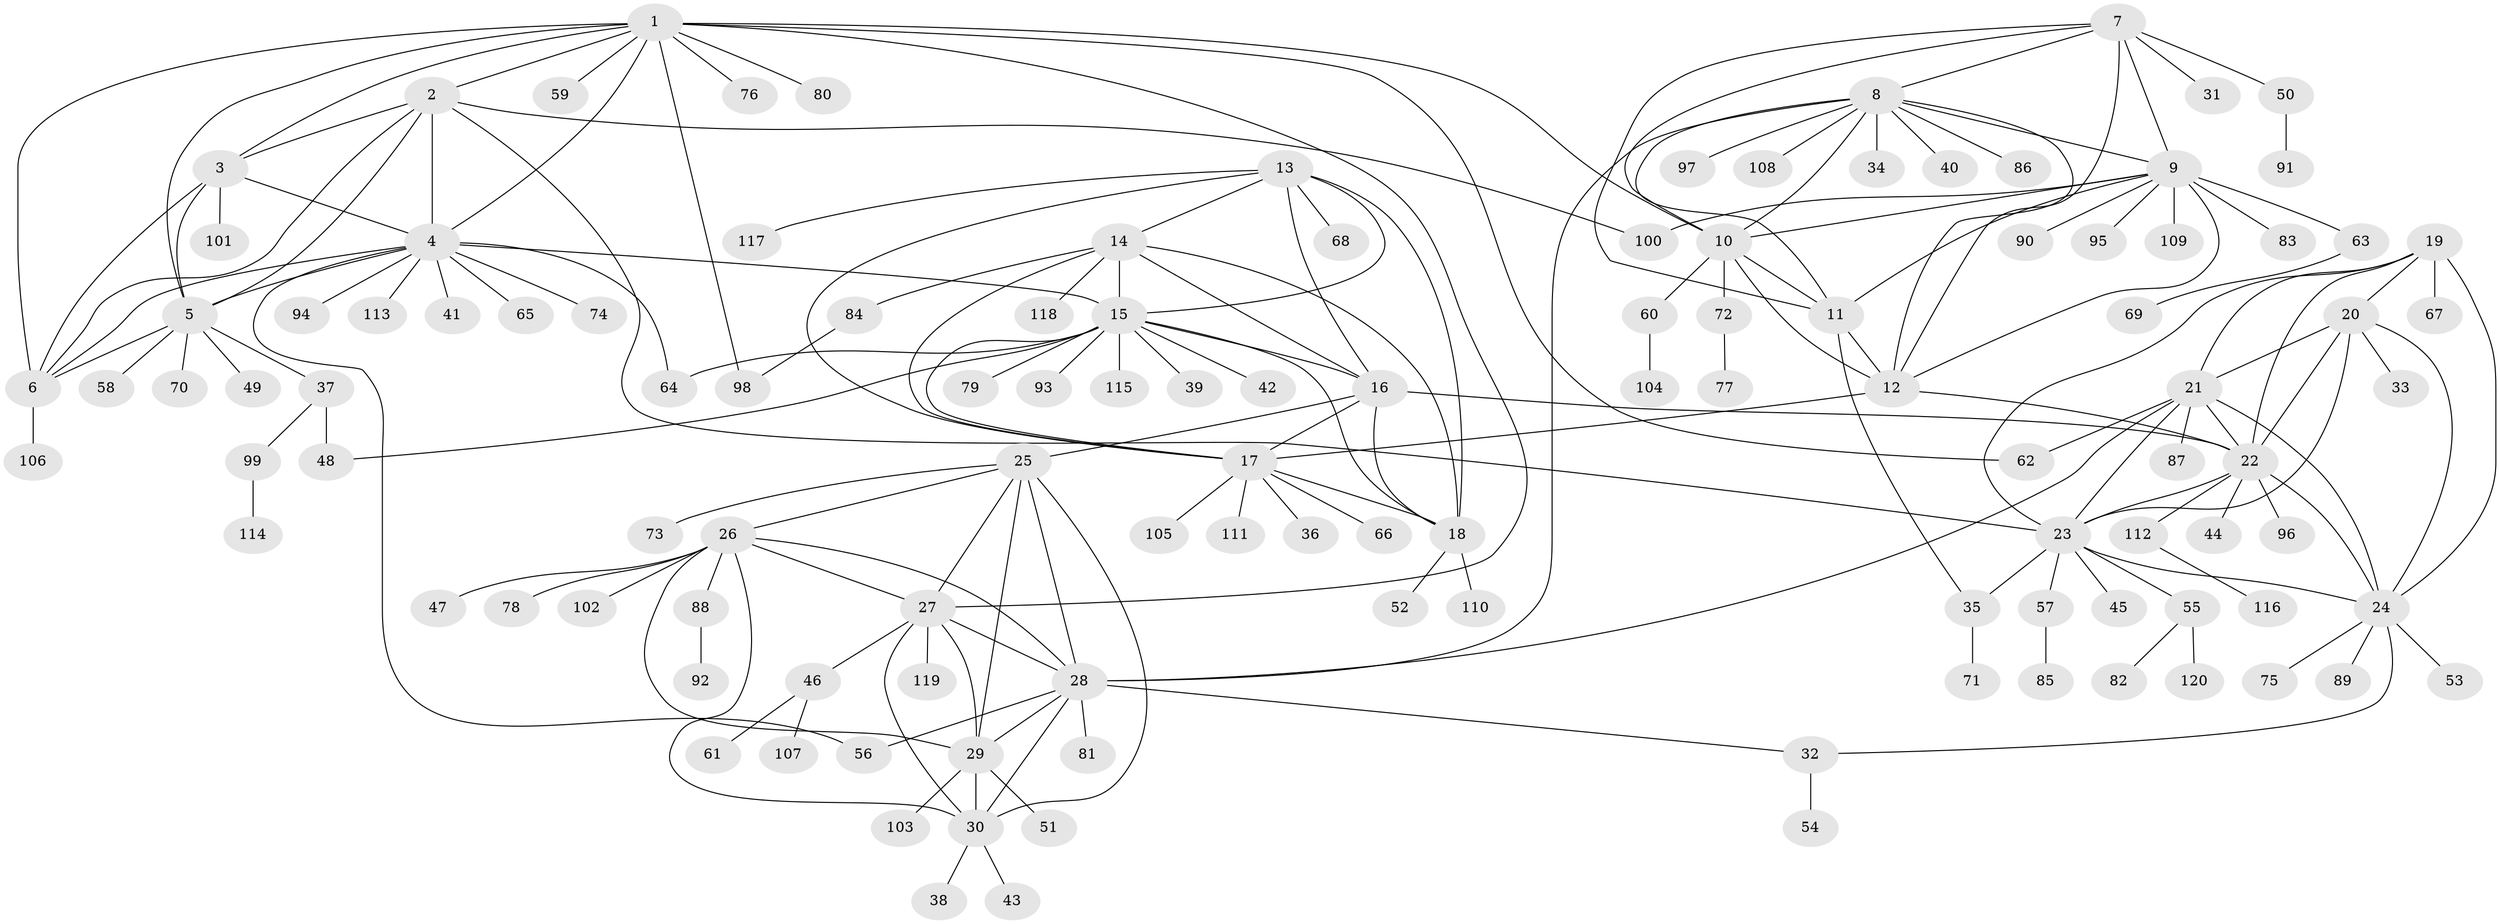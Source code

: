 // Generated by graph-tools (version 1.1) at 2025/26/03/09/25 03:26:40]
// undirected, 120 vertices, 183 edges
graph export_dot {
graph [start="1"]
  node [color=gray90,style=filled];
  1;
  2;
  3;
  4;
  5;
  6;
  7;
  8;
  9;
  10;
  11;
  12;
  13;
  14;
  15;
  16;
  17;
  18;
  19;
  20;
  21;
  22;
  23;
  24;
  25;
  26;
  27;
  28;
  29;
  30;
  31;
  32;
  33;
  34;
  35;
  36;
  37;
  38;
  39;
  40;
  41;
  42;
  43;
  44;
  45;
  46;
  47;
  48;
  49;
  50;
  51;
  52;
  53;
  54;
  55;
  56;
  57;
  58;
  59;
  60;
  61;
  62;
  63;
  64;
  65;
  66;
  67;
  68;
  69;
  70;
  71;
  72;
  73;
  74;
  75;
  76;
  77;
  78;
  79;
  80;
  81;
  82;
  83;
  84;
  85;
  86;
  87;
  88;
  89;
  90;
  91;
  92;
  93;
  94;
  95;
  96;
  97;
  98;
  99;
  100;
  101;
  102;
  103;
  104;
  105;
  106;
  107;
  108;
  109;
  110;
  111;
  112;
  113;
  114;
  115;
  116;
  117;
  118;
  119;
  120;
  1 -- 2;
  1 -- 3;
  1 -- 4;
  1 -- 5;
  1 -- 6;
  1 -- 10;
  1 -- 27;
  1 -- 59;
  1 -- 62;
  1 -- 76;
  1 -- 80;
  1 -- 98;
  2 -- 3;
  2 -- 4;
  2 -- 5;
  2 -- 6;
  2 -- 23;
  2 -- 100;
  3 -- 4;
  3 -- 5;
  3 -- 6;
  3 -- 101;
  4 -- 5;
  4 -- 6;
  4 -- 15;
  4 -- 41;
  4 -- 56;
  4 -- 64;
  4 -- 65;
  4 -- 74;
  4 -- 94;
  4 -- 113;
  5 -- 6;
  5 -- 37;
  5 -- 49;
  5 -- 58;
  5 -- 70;
  6 -- 106;
  7 -- 8;
  7 -- 9;
  7 -- 10;
  7 -- 11;
  7 -- 12;
  7 -- 31;
  7 -- 50;
  8 -- 9;
  8 -- 10;
  8 -- 11;
  8 -- 12;
  8 -- 28;
  8 -- 34;
  8 -- 40;
  8 -- 86;
  8 -- 97;
  8 -- 108;
  9 -- 10;
  9 -- 11;
  9 -- 12;
  9 -- 63;
  9 -- 83;
  9 -- 90;
  9 -- 95;
  9 -- 100;
  9 -- 109;
  10 -- 11;
  10 -- 12;
  10 -- 60;
  10 -- 72;
  11 -- 12;
  11 -- 35;
  12 -- 17;
  12 -- 22;
  13 -- 14;
  13 -- 15;
  13 -- 16;
  13 -- 17;
  13 -- 18;
  13 -- 68;
  13 -- 117;
  14 -- 15;
  14 -- 16;
  14 -- 17;
  14 -- 18;
  14 -- 84;
  14 -- 118;
  15 -- 16;
  15 -- 17;
  15 -- 18;
  15 -- 39;
  15 -- 42;
  15 -- 48;
  15 -- 64;
  15 -- 79;
  15 -- 93;
  15 -- 115;
  16 -- 17;
  16 -- 18;
  16 -- 22;
  16 -- 25;
  17 -- 18;
  17 -- 36;
  17 -- 66;
  17 -- 105;
  17 -- 111;
  18 -- 52;
  18 -- 110;
  19 -- 20;
  19 -- 21;
  19 -- 22;
  19 -- 23;
  19 -- 24;
  19 -- 67;
  20 -- 21;
  20 -- 22;
  20 -- 23;
  20 -- 24;
  20 -- 33;
  21 -- 22;
  21 -- 23;
  21 -- 24;
  21 -- 28;
  21 -- 62;
  21 -- 87;
  22 -- 23;
  22 -- 24;
  22 -- 44;
  22 -- 96;
  22 -- 112;
  23 -- 24;
  23 -- 35;
  23 -- 45;
  23 -- 55;
  23 -- 57;
  24 -- 32;
  24 -- 53;
  24 -- 75;
  24 -- 89;
  25 -- 26;
  25 -- 27;
  25 -- 28;
  25 -- 29;
  25 -- 30;
  25 -- 73;
  26 -- 27;
  26 -- 28;
  26 -- 29;
  26 -- 30;
  26 -- 47;
  26 -- 78;
  26 -- 88;
  26 -- 102;
  27 -- 28;
  27 -- 29;
  27 -- 30;
  27 -- 46;
  27 -- 119;
  28 -- 29;
  28 -- 30;
  28 -- 32;
  28 -- 56;
  28 -- 81;
  29 -- 30;
  29 -- 51;
  29 -- 103;
  30 -- 38;
  30 -- 43;
  32 -- 54;
  35 -- 71;
  37 -- 48;
  37 -- 99;
  46 -- 61;
  46 -- 107;
  50 -- 91;
  55 -- 82;
  55 -- 120;
  57 -- 85;
  60 -- 104;
  63 -- 69;
  72 -- 77;
  84 -- 98;
  88 -- 92;
  99 -- 114;
  112 -- 116;
}
